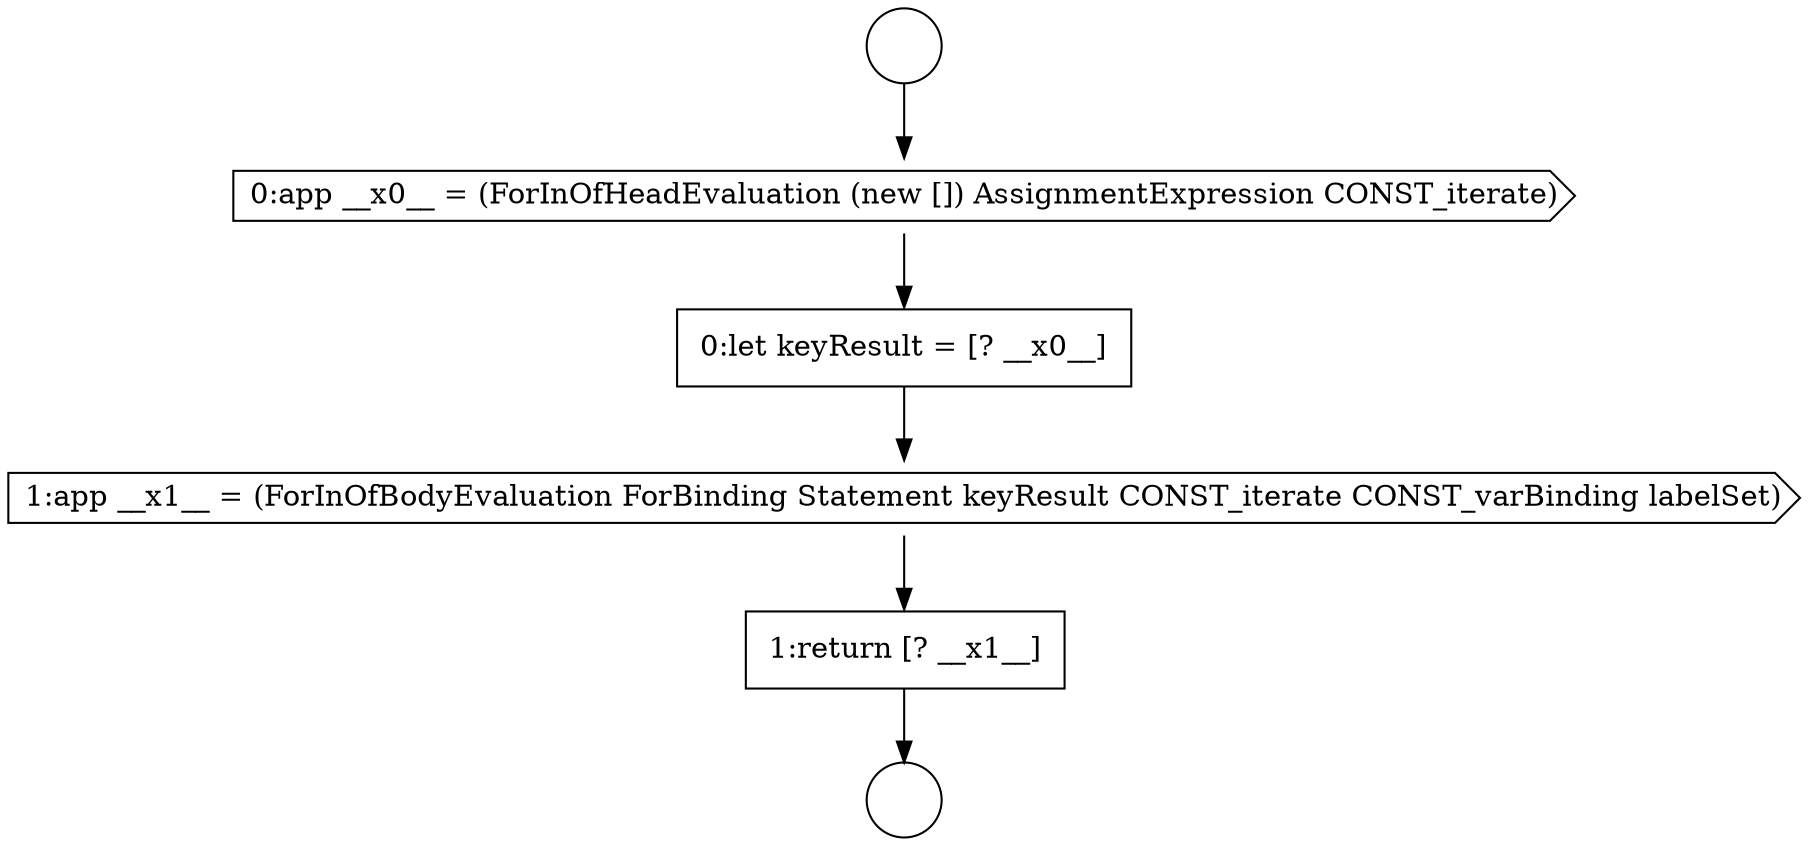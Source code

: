 digraph {
  node6699 [shape=cds, label=<<font color="black">0:app __x0__ = (ForInOfHeadEvaluation (new []) AssignmentExpression CONST_iterate)</font>> color="black" fillcolor="white" style=filled]
  node6698 [shape=circle label=" " color="black" fillcolor="white" style=filled]
  node6701 [shape=cds, label=<<font color="black">1:app __x1__ = (ForInOfBodyEvaluation ForBinding Statement keyResult CONST_iterate CONST_varBinding labelSet)</font>> color="black" fillcolor="white" style=filled]
  node6697 [shape=circle label=" " color="black" fillcolor="white" style=filled]
  node6702 [shape=none, margin=0, label=<<font color="black">
    <table border="0" cellborder="1" cellspacing="0" cellpadding="10">
      <tr><td align="left">1:return [? __x1__]</td></tr>
    </table>
  </font>> color="black" fillcolor="white" style=filled]
  node6700 [shape=none, margin=0, label=<<font color="black">
    <table border="0" cellborder="1" cellspacing="0" cellpadding="10">
      <tr><td align="left">0:let keyResult = [? __x0__]</td></tr>
    </table>
  </font>> color="black" fillcolor="white" style=filled]
  node6699 -> node6700 [ color="black"]
  node6697 -> node6699 [ color="black"]
  node6701 -> node6702 [ color="black"]
  node6700 -> node6701 [ color="black"]
  node6702 -> node6698 [ color="black"]
}
